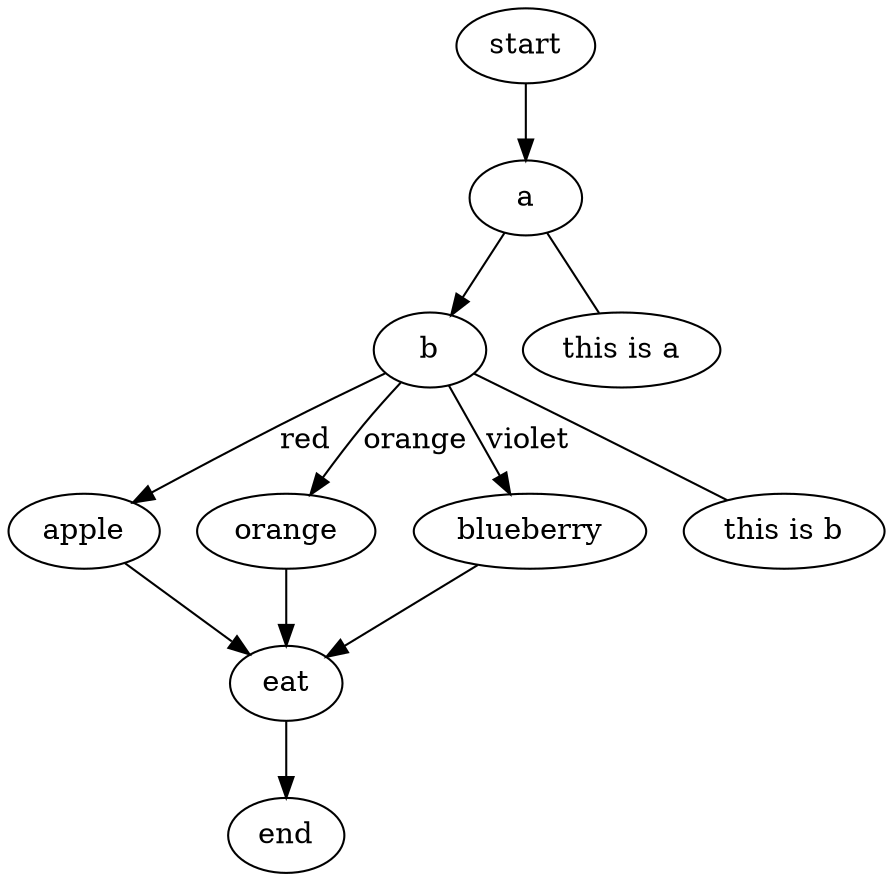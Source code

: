 digraph {
  start -> a
  a -> b
  b -> apple[label="red"]
  b -> orange[label="orange"]
  b -> blueberry[label="violet"]
  apple -> eat
  orange -> eat
  blueberry -> eat
  eat -> end

#now, here are comments

  a -> a_cmt[arrowhead="none"]
  a_cmt[label="this is a"]
  b -> b_cmt[arrowhead="none"]
  b_cmt[label="this is b"]
}
